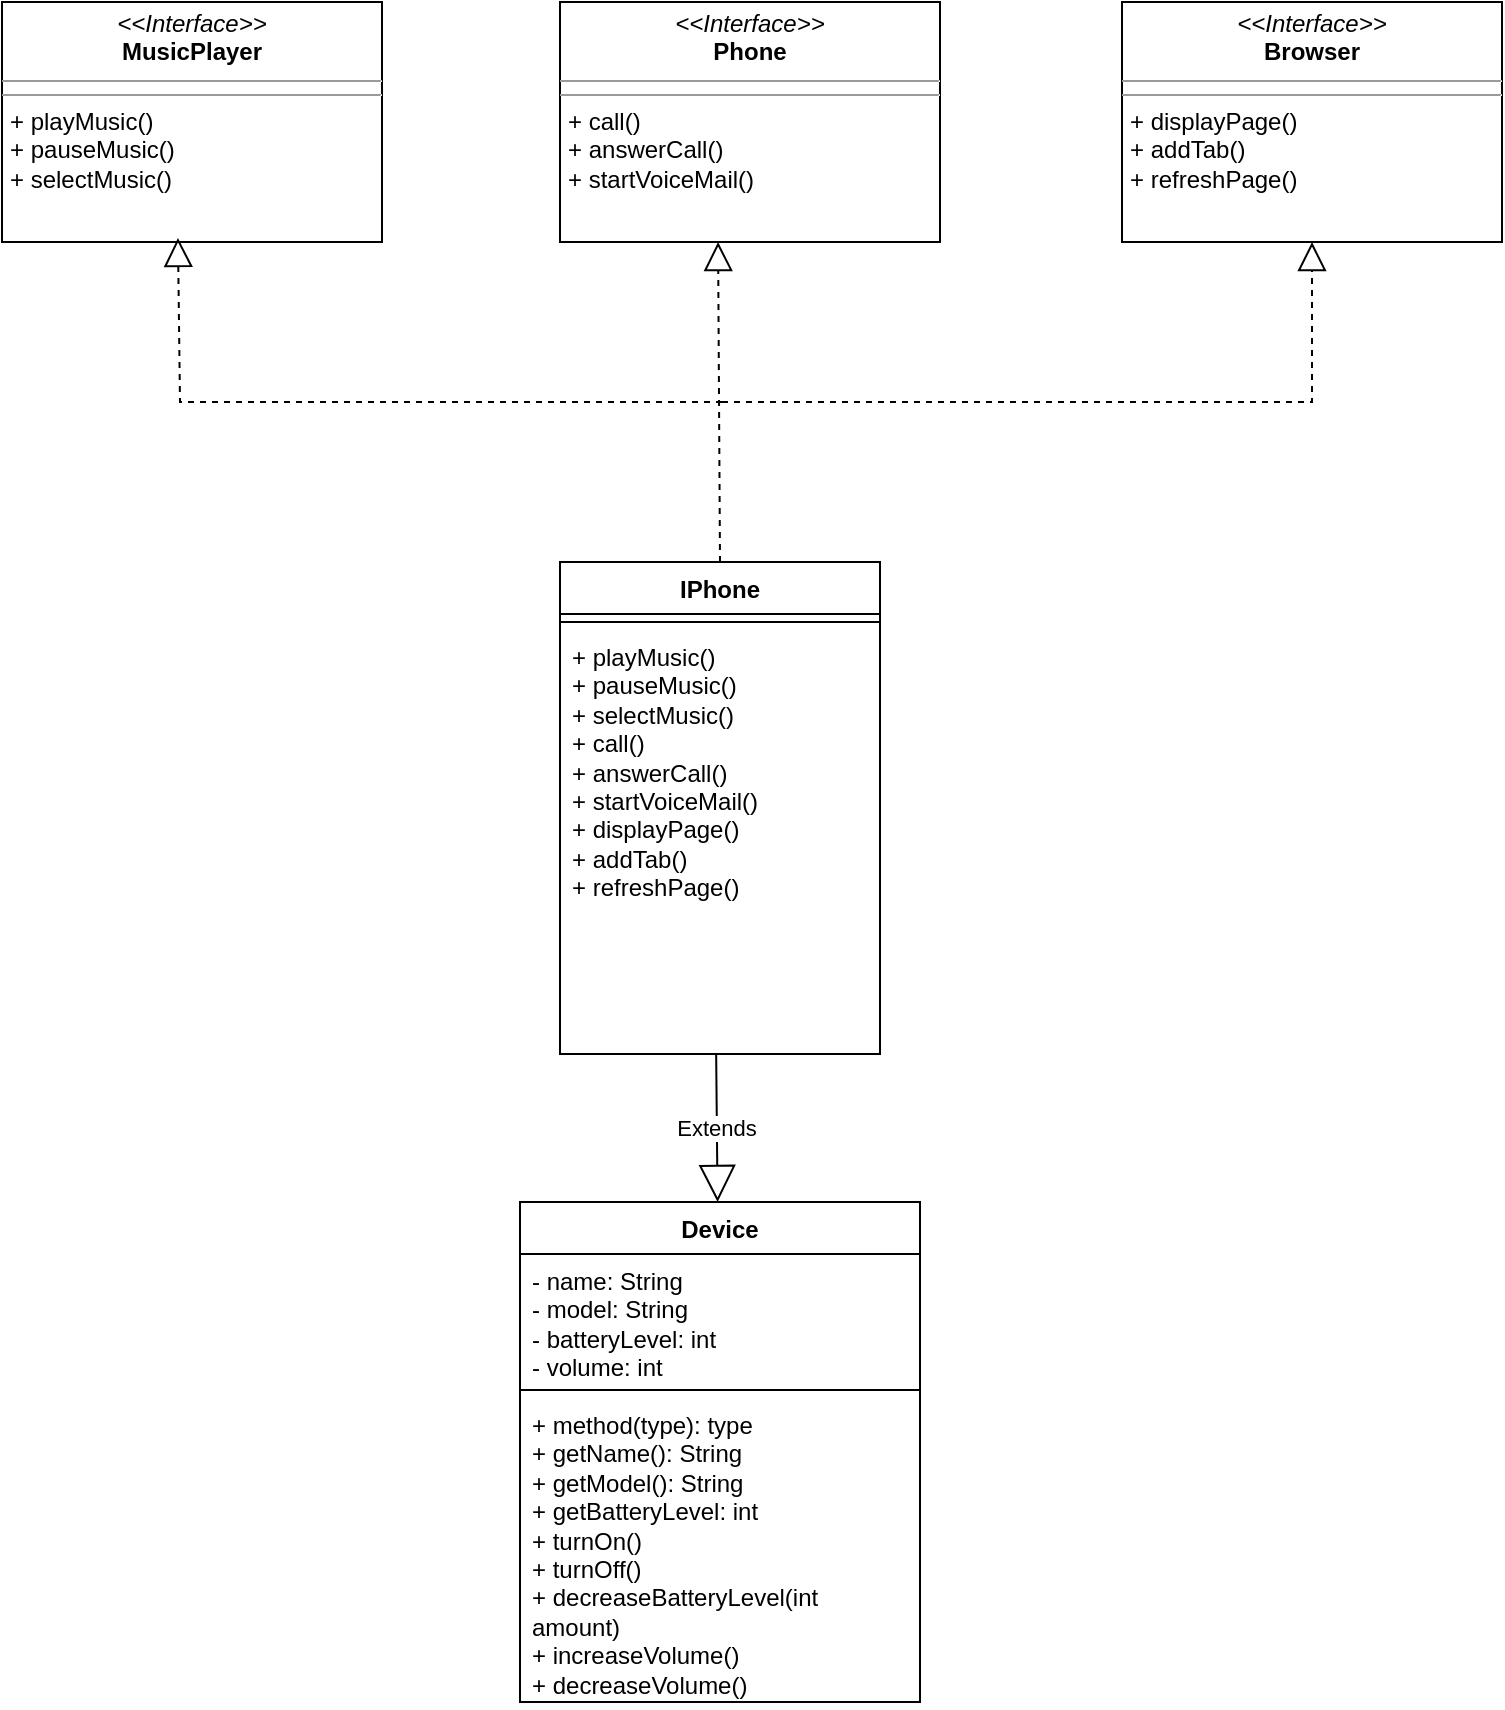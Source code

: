 <mxfile version="21.6.2" type="github">
  <diagram id="C5RBs43oDa-KdzZeNtuy" name="Page-1">
    <mxGraphModel dx="820" dy="446" grid="1" gridSize="10" guides="1" tooltips="1" connect="1" arrows="1" fold="1" page="1" pageScale="1" pageWidth="827" pageHeight="1169" math="0" shadow="0">
      <root>
        <mxCell id="WIyWlLk6GJQsqaUBKTNV-0" />
        <mxCell id="WIyWlLk6GJQsqaUBKTNV-1" parent="WIyWlLk6GJQsqaUBKTNV-0" />
        <mxCell id="-r7MhjDY0GuwfLYMTBXA-5" value="&lt;p style=&quot;margin:0px;margin-top:4px;text-align:center;&quot;&gt;&lt;i&gt;&amp;lt;&amp;lt;Interface&amp;gt;&amp;gt;&lt;/i&gt;&lt;br&gt;&lt;b&gt;MusicPlayer&lt;/b&gt;&lt;/p&gt;&lt;hr size=&quot;1&quot;&gt;&lt;hr size=&quot;1&quot;&gt;&lt;p style=&quot;margin:0px;margin-left:4px;&quot;&gt;+ playMusic()&lt;/p&gt;&lt;p style=&quot;margin:0px;margin-left:4px;&quot;&gt;+ pauseMusic()&lt;/p&gt;&lt;p style=&quot;margin:0px;margin-left:4px;&quot;&gt;+ selectMusic()&lt;br&gt;&lt;/p&gt;" style="verticalAlign=top;align=left;overflow=fill;fontSize=12;fontFamily=Helvetica;html=1;whiteSpace=wrap;" vertex="1" parent="WIyWlLk6GJQsqaUBKTNV-1">
          <mxGeometry x="40" y="40" width="190" height="120" as="geometry" />
        </mxCell>
        <mxCell id="-r7MhjDY0GuwfLYMTBXA-6" value="&lt;p style=&quot;margin:0px;margin-top:4px;text-align:center;&quot;&gt;&lt;i&gt;&amp;lt;&amp;lt;Interface&amp;gt;&amp;gt;&lt;/i&gt;&lt;br&gt;&lt;b&gt;Phone&lt;/b&gt;&lt;br&gt;&lt;/p&gt;&lt;hr size=&quot;1&quot;&gt;&lt;hr size=&quot;1&quot;&gt;&lt;p style=&quot;margin:0px;margin-left:4px;&quot;&gt;+ call()&lt;/p&gt;&lt;p style=&quot;margin:0px;margin-left:4px;&quot;&gt;+ answerCall()&lt;/p&gt;&lt;p style=&quot;margin:0px;margin-left:4px;&quot;&gt;+ startVoiceMail()&lt;br&gt;&lt;/p&gt;" style="verticalAlign=top;align=left;overflow=fill;fontSize=12;fontFamily=Helvetica;html=1;whiteSpace=wrap;" vertex="1" parent="WIyWlLk6GJQsqaUBKTNV-1">
          <mxGeometry x="319" y="40" width="190" height="120" as="geometry" />
        </mxCell>
        <mxCell id="-r7MhjDY0GuwfLYMTBXA-7" value="&lt;p style=&quot;margin:0px;margin-top:4px;text-align:center;&quot;&gt;&lt;i&gt;&amp;lt;&amp;lt;Interface&amp;gt;&amp;gt;&lt;/i&gt;&lt;br&gt;&lt;b&gt;Browser&lt;/b&gt;&lt;br&gt;&lt;/p&gt;&lt;hr size=&quot;1&quot;&gt;&lt;hr size=&quot;1&quot;&gt;&lt;p style=&quot;margin:0px;margin-left:4px;&quot;&gt;+ displayPage()&lt;/p&gt;&lt;p style=&quot;margin:0px;margin-left:4px;&quot;&gt;+ addTab()&lt;/p&gt;&lt;p style=&quot;margin:0px;margin-left:4px;&quot;&gt;+ refreshPage()&lt;br&gt;&lt;/p&gt;" style="verticalAlign=top;align=left;overflow=fill;fontSize=12;fontFamily=Helvetica;html=1;whiteSpace=wrap;" vertex="1" parent="WIyWlLk6GJQsqaUBKTNV-1">
          <mxGeometry x="600" y="40" width="190" height="120" as="geometry" />
        </mxCell>
        <mxCell id="-r7MhjDY0GuwfLYMTBXA-15" value="" style="endArrow=block;dashed=1;endFill=0;endSize=12;html=1;rounded=0;exitX=0.5;exitY=0;exitDx=0;exitDy=0;entryX=0.416;entryY=1;entryDx=0;entryDy=0;entryPerimeter=0;" edge="1" parent="WIyWlLk6GJQsqaUBKTNV-1" target="-r7MhjDY0GuwfLYMTBXA-6">
          <mxGeometry width="160" relative="1" as="geometry">
            <mxPoint x="399" y="320" as="sourcePoint" />
            <mxPoint x="490" y="240" as="targetPoint" />
          </mxGeometry>
        </mxCell>
        <mxCell id="-r7MhjDY0GuwfLYMTBXA-16" value="" style="endArrow=block;dashed=1;endFill=0;endSize=12;html=1;rounded=0;entryX=0.5;entryY=1;entryDx=0;entryDy=0;" edge="1" parent="WIyWlLk6GJQsqaUBKTNV-1" target="-r7MhjDY0GuwfLYMTBXA-7">
          <mxGeometry width="160" relative="1" as="geometry">
            <mxPoint x="400" y="240" as="sourcePoint" />
            <mxPoint x="490" y="240" as="targetPoint" />
            <Array as="points">
              <mxPoint x="695" y="240" />
            </Array>
          </mxGeometry>
        </mxCell>
        <mxCell id="-r7MhjDY0GuwfLYMTBXA-17" value="" style="endArrow=block;dashed=1;endFill=0;endSize=12;html=1;rounded=0;entryX=0.463;entryY=0.983;entryDx=0;entryDy=0;entryPerimeter=0;" edge="1" parent="WIyWlLk6GJQsqaUBKTNV-1" target="-r7MhjDY0GuwfLYMTBXA-5">
          <mxGeometry width="160" relative="1" as="geometry">
            <mxPoint x="400" y="240" as="sourcePoint" />
            <mxPoint x="128.92" y="180.0" as="targetPoint" />
            <Array as="points">
              <mxPoint x="129" y="240" />
            </Array>
          </mxGeometry>
        </mxCell>
        <mxCell id="-r7MhjDY0GuwfLYMTBXA-26" value="IPhone" style="swimlane;fontStyle=1;align=center;verticalAlign=top;childLayout=stackLayout;horizontal=1;startSize=26;horizontalStack=0;resizeParent=1;resizeParentMax=0;resizeLast=0;collapsible=1;marginBottom=0;whiteSpace=wrap;html=1;" vertex="1" parent="WIyWlLk6GJQsqaUBKTNV-1">
          <mxGeometry x="319" y="320" width="160" height="246" as="geometry" />
        </mxCell>
        <mxCell id="-r7MhjDY0GuwfLYMTBXA-28" value="" style="line;strokeWidth=1;fillColor=none;align=left;verticalAlign=middle;spacingTop=-1;spacingLeft=3;spacingRight=3;rotatable=0;labelPosition=right;points=[];portConstraint=eastwest;strokeColor=inherit;" vertex="1" parent="-r7MhjDY0GuwfLYMTBXA-26">
          <mxGeometry y="26" width="160" height="8" as="geometry" />
        </mxCell>
        <mxCell id="-r7MhjDY0GuwfLYMTBXA-29" value="+ playMusic()&lt;div&gt;+ pauseMusic()&lt;br&gt;+ selectMusic()&lt;/div&gt;&lt;div&gt;+ call()&lt;/div&gt;&lt;div&gt;+ answerCall()&lt;/div&gt;&lt;div&gt;+ startVoiceMail()&lt;/div&gt;&lt;div&gt;+ displayPage()&lt;/div&gt;&lt;div&gt;+ addTab()&lt;/div&gt;&lt;div&gt;+ refreshPage()&lt;br&gt;&lt;/div&gt;" style="text;strokeColor=none;fillColor=none;align=left;verticalAlign=top;spacingLeft=4;spacingRight=4;overflow=hidden;rotatable=0;points=[[0,0.5],[1,0.5]];portConstraint=eastwest;whiteSpace=wrap;html=1;" vertex="1" parent="-r7MhjDY0GuwfLYMTBXA-26">
          <mxGeometry y="34" width="160" height="212" as="geometry" />
        </mxCell>
        <mxCell id="-r7MhjDY0GuwfLYMTBXA-30" value="Device" style="swimlane;fontStyle=1;align=center;verticalAlign=top;childLayout=stackLayout;horizontal=1;startSize=26;horizontalStack=0;resizeParent=1;resizeParentMax=0;resizeLast=0;collapsible=1;marginBottom=0;whiteSpace=wrap;html=1;" vertex="1" parent="WIyWlLk6GJQsqaUBKTNV-1">
          <mxGeometry x="299" y="640" width="200" height="250" as="geometry" />
        </mxCell>
        <mxCell id="-r7MhjDY0GuwfLYMTBXA-31" value="&lt;div&gt;- name: String&lt;/div&gt;&lt;div&gt;- model: String&lt;/div&gt;&lt;div&gt;- batteryLevel: int&lt;/div&gt;&lt;div&gt;- volume: int&lt;br&gt;&lt;/div&gt;" style="text;strokeColor=none;fillColor=none;align=left;verticalAlign=top;spacingLeft=4;spacingRight=4;overflow=hidden;rotatable=0;points=[[0,0.5],[1,0.5]];portConstraint=eastwest;whiteSpace=wrap;html=1;" vertex="1" parent="-r7MhjDY0GuwfLYMTBXA-30">
          <mxGeometry y="26" width="200" height="64" as="geometry" />
        </mxCell>
        <mxCell id="-r7MhjDY0GuwfLYMTBXA-32" value="" style="line;strokeWidth=1;fillColor=none;align=left;verticalAlign=middle;spacingTop=-1;spacingLeft=3;spacingRight=3;rotatable=0;labelPosition=right;points=[];portConstraint=eastwest;strokeColor=inherit;" vertex="1" parent="-r7MhjDY0GuwfLYMTBXA-30">
          <mxGeometry y="90" width="200" height="8" as="geometry" />
        </mxCell>
        <mxCell id="-r7MhjDY0GuwfLYMTBXA-33" value="&lt;div&gt;+ method(type): type&lt;/div&gt;&lt;div&gt;+ getName(): String&lt;/div&gt;&lt;div&gt;+ getModel(): String&lt;/div&gt;&lt;div&gt;+ getBatteryLevel: int&lt;/div&gt;&lt;div&gt;+ turnOn()&lt;/div&gt;&lt;div&gt;+ turnOff()&lt;/div&gt;&lt;div&gt;+ decreaseBatteryLevel(int amount)&lt;/div&gt;&lt;div&gt;+ increaseVolume()&lt;/div&gt;&lt;div&gt;+ decreaseVolume()&lt;br&gt;&lt;/div&gt;" style="text;strokeColor=none;fillColor=none;align=left;verticalAlign=top;spacingLeft=4;spacingRight=4;overflow=hidden;rotatable=0;points=[[0,0.5],[1,0.5]];portConstraint=eastwest;whiteSpace=wrap;html=1;" vertex="1" parent="-r7MhjDY0GuwfLYMTBXA-30">
          <mxGeometry y="98" width="200" height="152" as="geometry" />
        </mxCell>
        <mxCell id="-r7MhjDY0GuwfLYMTBXA-34" value="Extends" style="endArrow=block;endSize=16;endFill=0;html=1;rounded=0;exitX=0.488;exitY=1;exitDx=0;exitDy=0;exitPerimeter=0;" edge="1" parent="WIyWlLk6GJQsqaUBKTNV-1" source="-r7MhjDY0GuwfLYMTBXA-29" target="-r7MhjDY0GuwfLYMTBXA-30">
          <mxGeometry width="160" relative="1" as="geometry">
            <mxPoint x="254" y="590" as="sourcePoint" />
            <mxPoint x="414" y="590" as="targetPoint" />
          </mxGeometry>
        </mxCell>
      </root>
    </mxGraphModel>
  </diagram>
</mxfile>
